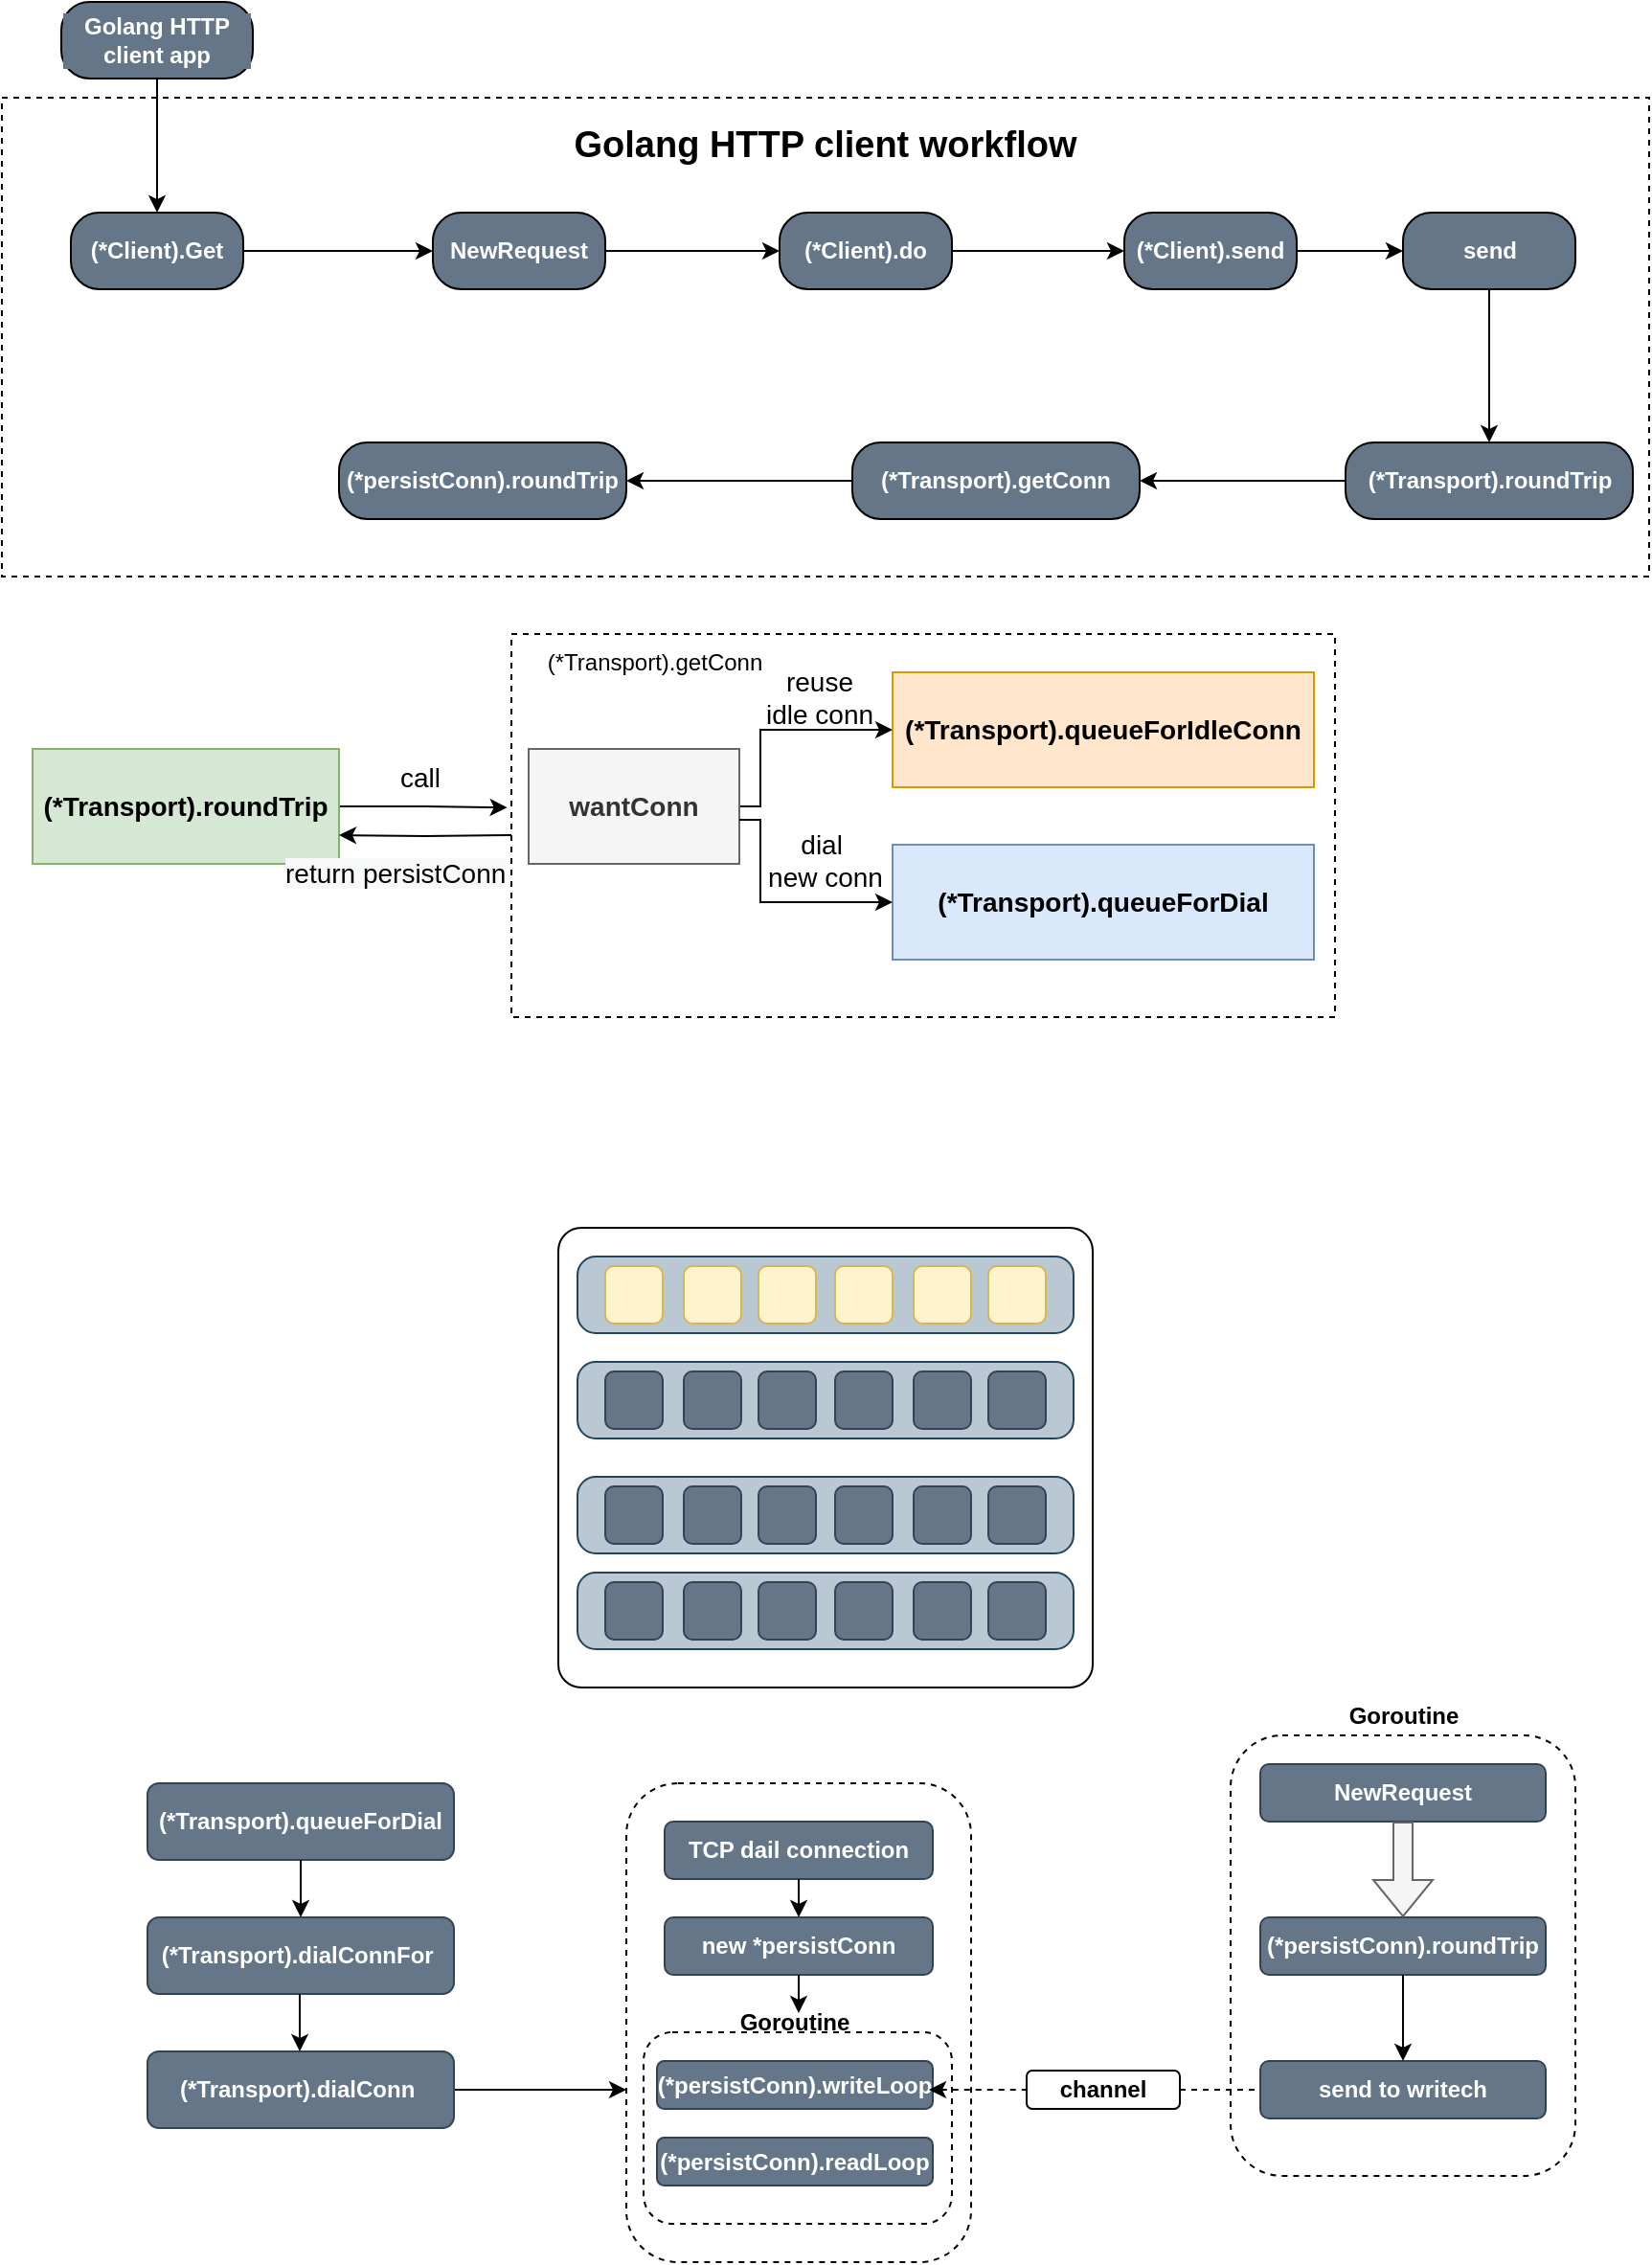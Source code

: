 <mxfile version="15.8.2" type="github">
  <diagram id="J2EWIxKZFVFp0aU-S5zG" name="Page-1">
    <mxGraphModel dx="1209" dy="1821" grid="1" gridSize="10" guides="1" tooltips="1" connect="1" arrows="1" fold="1" page="1" pageScale="1" pageWidth="827" pageHeight="1169" math="0" shadow="0">
      <root>
        <mxCell id="0" />
        <mxCell id="1" parent="0" />
        <mxCell id="nPq5z5EwJPDNXG9xJYMo-1" value="" style="rounded=0;whiteSpace=wrap;html=1;dashed=1;" vertex="1" parent="1">
          <mxGeometry x="24" y="40" width="860" height="250" as="geometry" />
        </mxCell>
        <mxCell id="6nx5Ef50IVuq_1JzivEW-11" value="" style="edgeStyle=orthogonalEdgeStyle;rounded=0;orthogonalLoop=1;jettySize=auto;html=1;entryX=-0.005;entryY=0.453;entryDx=0;entryDy=0;entryPerimeter=0;" parent="1" source="6nx5Ef50IVuq_1JzivEW-2" target="6nx5Ef50IVuq_1JzivEW-3" edge="1">
          <mxGeometry relative="1" as="geometry" />
        </mxCell>
        <mxCell id="6nx5Ef50IVuq_1JzivEW-2" value="(*Transport).roundTrip" style="rounded=1;whiteSpace=wrap;html=1;arcSize=0;fontSize=14;fontStyle=1;fillColor=#d5e8d4;strokeColor=#82b366;" parent="1" vertex="1">
          <mxGeometry x="40" y="380" width="160" height="60" as="geometry" />
        </mxCell>
        <mxCell id="6nx5Ef50IVuq_1JzivEW-3" value="" style="rounded=0;whiteSpace=wrap;html=1;dashed=1;" parent="1" vertex="1">
          <mxGeometry x="290" y="320" width="430" height="200" as="geometry" />
        </mxCell>
        <mxCell id="6nx5Ef50IVuq_1JzivEW-8" value="" style="edgeStyle=orthogonalEdgeStyle;rounded=0;orthogonalLoop=1;jettySize=auto;html=1;entryX=0;entryY=0.5;entryDx=0;entryDy=0;" parent="1" source="6nx5Ef50IVuq_1JzivEW-4" target="6nx5Ef50IVuq_1JzivEW-6" edge="1">
          <mxGeometry relative="1" as="geometry">
            <Array as="points">
              <mxPoint x="420" y="410" />
              <mxPoint x="420" y="370" />
            </Array>
          </mxGeometry>
        </mxCell>
        <mxCell id="6nx5Ef50IVuq_1JzivEW-4" value="wantConn" style="rounded=1;whiteSpace=wrap;html=1;arcSize=0;fontSize=14;fontStyle=1;fillColor=#f5f5f5;strokeColor=#666666;fontColor=#333333;" parent="1" vertex="1">
          <mxGeometry x="299" y="380" width="110" height="60" as="geometry" />
        </mxCell>
        <mxCell id="6nx5Ef50IVuq_1JzivEW-5" value="(*Transport).getConn" style="text;html=1;strokeColor=none;fillColor=none;align=center;verticalAlign=middle;whiteSpace=wrap;rounded=0;dashed=1;" parent="1" vertex="1">
          <mxGeometry x="300" y="320" width="130" height="30" as="geometry" />
        </mxCell>
        <mxCell id="6nx5Ef50IVuq_1JzivEW-6" value="(*Transport).queueForIdleConn" style="rounded=1;whiteSpace=wrap;html=1;arcSize=0;fontSize=14;fontStyle=1;fillColor=#ffe6cc;strokeColor=#d79b00;" parent="1" vertex="1">
          <mxGeometry x="489" y="340" width="220" height="60" as="geometry" />
        </mxCell>
        <mxCell id="6nx5Ef50IVuq_1JzivEW-7" value="(*Transport).queueForDial" style="rounded=1;whiteSpace=wrap;html=1;arcSize=0;fontSize=14;fontStyle=1;fillColor=#dae8fc;strokeColor=#6c8ebf;" parent="1" vertex="1">
          <mxGeometry x="489" y="430" width="220" height="60" as="geometry" />
        </mxCell>
        <mxCell id="6nx5Ef50IVuq_1JzivEW-10" value="" style="edgeStyle=orthogonalEdgeStyle;rounded=0;orthogonalLoop=1;jettySize=auto;html=1;entryX=0;entryY=0.5;entryDx=0;entryDy=0;" parent="1" target="6nx5Ef50IVuq_1JzivEW-7" edge="1">
          <mxGeometry relative="1" as="geometry">
            <mxPoint x="409" y="417" as="sourcePoint" />
            <mxPoint x="499" y="390" as="targetPoint" />
            <Array as="points">
              <mxPoint x="420" y="417" />
              <mxPoint x="420" y="460" />
            </Array>
          </mxGeometry>
        </mxCell>
        <mxCell id="6nx5Ef50IVuq_1JzivEW-12" value="" style="edgeStyle=orthogonalEdgeStyle;rounded=0;orthogonalLoop=1;jettySize=auto;html=1;entryX=1;entryY=0.75;entryDx=0;entryDy=0;" parent="1" target="6nx5Ef50IVuq_1JzivEW-2" edge="1">
          <mxGeometry relative="1" as="geometry">
            <mxPoint x="290" y="425" as="sourcePoint" />
            <mxPoint x="210" y="425" as="targetPoint" />
          </mxGeometry>
        </mxCell>
        <mxCell id="6nx5Ef50IVuq_1JzivEW-13" value="&lt;span style=&quot;color: rgb(0 , 0 , 0) ; font-family: &amp;#34;helvetica&amp;#34; ; font-size: 14px ; font-style: normal ; letter-spacing: normal ; text-indent: 0px ; text-transform: none ; word-spacing: 0px ; background-color: rgb(248 , 249 , 250) ; display: inline ; float: none&quot;&gt;return persistConn&lt;/span&gt;" style="text;whiteSpace=wrap;html=1;fontStyle=0;align=left;" parent="1" vertex="1">
          <mxGeometry x="170" y="430" width="140" height="30" as="geometry" />
        </mxCell>
        <mxCell id="6nx5Ef50IVuq_1JzivEW-14" value="&lt;div style=&quot;text-align: center&quot;&gt;&lt;span style=&quot;font-size: 14px&quot;&gt;&lt;font face=&quot;helvetica&quot;&gt;call&lt;/font&gt;&lt;/span&gt;&lt;/div&gt;" style="text;whiteSpace=wrap;html=1;fontStyle=0" parent="1" vertex="1">
          <mxGeometry x="230" y="380" width="30" height="30" as="geometry" />
        </mxCell>
        <mxCell id="6nx5Ef50IVuq_1JzivEW-16" value="&lt;div style=&quot;text-align: center&quot;&gt;&lt;span style=&quot;font-size: 14px&quot;&gt;&lt;font face=&quot;helvetica&quot;&gt;reuse idle conn&lt;/font&gt;&lt;/span&gt;&lt;/div&gt;" style="text;whiteSpace=wrap;html=1;fontStyle=0" parent="1" vertex="1">
          <mxGeometry x="420" y="330" width="60" height="30" as="geometry" />
        </mxCell>
        <mxCell id="6nx5Ef50IVuq_1JzivEW-17" value="&lt;div&gt;&lt;span style=&quot;font-size: 14px&quot;&gt;&lt;font face=&quot;helvetica&quot;&gt;dial&amp;nbsp;&lt;/font&gt;&lt;/span&gt;&lt;/div&gt;&lt;div&gt;&lt;span style=&quot;font-size: 14px&quot;&gt;&lt;font face=&quot;helvetica&quot;&gt;new conn&lt;/font&gt;&lt;/span&gt;&lt;/div&gt;" style="text;whiteSpace=wrap;html=1;fontStyle=0;align=center;" parent="1" vertex="1">
          <mxGeometry x="419" y="415" width="70" height="31" as="geometry" />
        </mxCell>
        <mxCell id="Hpju6PKB836rXU66gbII-5" value="" style="rounded=1;whiteSpace=wrap;html=1;fontColor=default;strokeColor=default;fillColor=default;arcSize=5;" parent="1" vertex="1">
          <mxGeometry x="314.5" y="630" width="279" height="240" as="geometry" />
        </mxCell>
        <mxCell id="Hpju6PKB836rXU66gbII-6" value="" style="rounded=1;whiteSpace=wrap;html=1;strokeColor=#23445d;fillColor=#bac8d3;arcSize=24;fontColor=default;" parent="1" vertex="1">
          <mxGeometry x="324.5" y="645" width="259" height="40" as="geometry" />
        </mxCell>
        <mxCell id="Hpju6PKB836rXU66gbII-8" value="" style="rounded=1;whiteSpace=wrap;html=1;strokeColor=#d6b656;fillColor=#fff2cc;fontColor=default;" parent="1" vertex="1">
          <mxGeometry x="339" y="650" width="30" height="30" as="geometry" />
        </mxCell>
        <mxCell id="Hpju6PKB836rXU66gbII-9" value="" style="rounded=1;whiteSpace=wrap;html=1;strokeColor=#d6b656;fillColor=#fff2cc;fontColor=default;" parent="1" vertex="1">
          <mxGeometry x="380" y="650" width="30" height="30" as="geometry" />
        </mxCell>
        <mxCell id="Hpju6PKB836rXU66gbII-10" value="" style="rounded=1;whiteSpace=wrap;html=1;strokeColor=#d6b656;fillColor=#fff2cc;fontColor=default;" parent="1" vertex="1">
          <mxGeometry x="419" y="650" width="30" height="30" as="geometry" />
        </mxCell>
        <mxCell id="Hpju6PKB836rXU66gbII-11" value="" style="rounded=1;whiteSpace=wrap;html=1;strokeColor=#d6b656;fillColor=#fff2cc;fontColor=default;" parent="1" vertex="1">
          <mxGeometry x="459" y="650" width="30" height="30" as="geometry" />
        </mxCell>
        <mxCell id="Hpju6PKB836rXU66gbII-12" value="" style="rounded=1;whiteSpace=wrap;html=1;strokeColor=#d6b656;fillColor=#fff2cc;fontColor=default;" parent="1" vertex="1">
          <mxGeometry x="500" y="650" width="30" height="30" as="geometry" />
        </mxCell>
        <mxCell id="Hpju6PKB836rXU66gbII-13" value="" style="rounded=1;whiteSpace=wrap;html=1;strokeColor=#d6b656;fillColor=#fff2cc;fontColor=default;" parent="1" vertex="1">
          <mxGeometry x="539" y="650" width="30" height="30" as="geometry" />
        </mxCell>
        <mxCell id="Hpju6PKB836rXU66gbII-14" value="" style="rounded=1;whiteSpace=wrap;html=1;strokeColor=#23445d;fillColor=#bac8d3;arcSize=24;fontColor=default;" parent="1" vertex="1">
          <mxGeometry x="324.5" y="700" width="259" height="40" as="geometry" />
        </mxCell>
        <mxCell id="Hpju6PKB836rXU66gbII-15" value="" style="rounded=1;whiteSpace=wrap;html=1;strokeColor=#314354;fillColor=#647687;fontColor=#ffffff;" parent="1" vertex="1">
          <mxGeometry x="339" y="705" width="30" height="30" as="geometry" />
        </mxCell>
        <mxCell id="Hpju6PKB836rXU66gbII-16" value="" style="rounded=1;whiteSpace=wrap;html=1;strokeColor=#314354;fillColor=#647687;fontColor=#ffffff;" parent="1" vertex="1">
          <mxGeometry x="380" y="705" width="30" height="30" as="geometry" />
        </mxCell>
        <mxCell id="Hpju6PKB836rXU66gbII-17" value="" style="rounded=1;whiteSpace=wrap;html=1;strokeColor=#314354;fillColor=#647687;fontColor=#ffffff;" parent="1" vertex="1">
          <mxGeometry x="419" y="705" width="30" height="30" as="geometry" />
        </mxCell>
        <mxCell id="Hpju6PKB836rXU66gbII-18" value="" style="rounded=1;whiteSpace=wrap;html=1;strokeColor=#314354;fillColor=#647687;fontColor=#ffffff;" parent="1" vertex="1">
          <mxGeometry x="459" y="705" width="30" height="30" as="geometry" />
        </mxCell>
        <mxCell id="Hpju6PKB836rXU66gbII-19" value="" style="rounded=1;whiteSpace=wrap;html=1;strokeColor=#314354;fillColor=#647687;fontColor=#ffffff;" parent="1" vertex="1">
          <mxGeometry x="500" y="705" width="30" height="30" as="geometry" />
        </mxCell>
        <mxCell id="Hpju6PKB836rXU66gbII-20" value="" style="rounded=1;whiteSpace=wrap;html=1;strokeColor=#314354;fillColor=#647687;fontColor=#ffffff;" parent="1" vertex="1">
          <mxGeometry x="539" y="705" width="30" height="30" as="geometry" />
        </mxCell>
        <mxCell id="Hpju6PKB836rXU66gbII-21" value="" style="rounded=1;whiteSpace=wrap;html=1;strokeColor=#23445d;fillColor=#bac8d3;arcSize=24;fontColor=default;" parent="1" vertex="1">
          <mxGeometry x="324.5" y="760" width="259" height="40" as="geometry" />
        </mxCell>
        <mxCell id="Hpju6PKB836rXU66gbII-22" value="" style="rounded=1;whiteSpace=wrap;html=1;strokeColor=#314354;fillColor=#647687;fontColor=#ffffff;" parent="1" vertex="1">
          <mxGeometry x="339" y="765" width="30" height="30" as="geometry" />
        </mxCell>
        <mxCell id="Hpju6PKB836rXU66gbII-23" value="" style="rounded=1;whiteSpace=wrap;html=1;strokeColor=#314354;fillColor=#647687;fontColor=#ffffff;" parent="1" vertex="1">
          <mxGeometry x="380" y="765" width="30" height="30" as="geometry" />
        </mxCell>
        <mxCell id="Hpju6PKB836rXU66gbII-24" value="" style="rounded=1;whiteSpace=wrap;html=1;strokeColor=#314354;fillColor=#647687;fontColor=#ffffff;" parent="1" vertex="1">
          <mxGeometry x="419" y="765" width="30" height="30" as="geometry" />
        </mxCell>
        <mxCell id="Hpju6PKB836rXU66gbII-25" value="" style="rounded=1;whiteSpace=wrap;html=1;strokeColor=#314354;fillColor=#647687;fontColor=#ffffff;" parent="1" vertex="1">
          <mxGeometry x="459" y="765" width="30" height="30" as="geometry" />
        </mxCell>
        <mxCell id="Hpju6PKB836rXU66gbII-26" value="" style="rounded=1;whiteSpace=wrap;html=1;strokeColor=#314354;fillColor=#647687;fontColor=#ffffff;" parent="1" vertex="1">
          <mxGeometry x="500" y="765" width="30" height="30" as="geometry" />
        </mxCell>
        <mxCell id="Hpju6PKB836rXU66gbII-27" value="" style="rounded=1;whiteSpace=wrap;html=1;strokeColor=#314354;fillColor=#647687;fontColor=#ffffff;" parent="1" vertex="1">
          <mxGeometry x="539" y="765" width="30" height="30" as="geometry" />
        </mxCell>
        <mxCell id="Hpju6PKB836rXU66gbII-28" value="" style="rounded=1;whiteSpace=wrap;html=1;strokeColor=#23445d;fillColor=#bac8d3;arcSize=24;fontColor=default;" parent="1" vertex="1">
          <mxGeometry x="324.5" y="810" width="259" height="40" as="geometry" />
        </mxCell>
        <mxCell id="Hpju6PKB836rXU66gbII-29" value="" style="rounded=1;whiteSpace=wrap;html=1;strokeColor=#314354;fillColor=#647687;fontColor=#ffffff;" parent="1" vertex="1">
          <mxGeometry x="339" y="815" width="30" height="30" as="geometry" />
        </mxCell>
        <mxCell id="Hpju6PKB836rXU66gbII-30" value="" style="rounded=1;whiteSpace=wrap;html=1;strokeColor=#314354;fillColor=#647687;fontColor=#ffffff;" parent="1" vertex="1">
          <mxGeometry x="380" y="815" width="30" height="30" as="geometry" />
        </mxCell>
        <mxCell id="Hpju6PKB836rXU66gbII-31" value="" style="rounded=1;whiteSpace=wrap;html=1;strokeColor=#314354;fillColor=#647687;fontColor=#ffffff;" parent="1" vertex="1">
          <mxGeometry x="419" y="815" width="30" height="30" as="geometry" />
        </mxCell>
        <mxCell id="Hpju6PKB836rXU66gbII-32" value="" style="rounded=1;whiteSpace=wrap;html=1;strokeColor=#314354;fillColor=#647687;fontColor=#ffffff;" parent="1" vertex="1">
          <mxGeometry x="459" y="815" width="30" height="30" as="geometry" />
        </mxCell>
        <mxCell id="Hpju6PKB836rXU66gbII-33" value="" style="rounded=1;whiteSpace=wrap;html=1;strokeColor=#314354;fillColor=#647687;fontColor=#ffffff;" parent="1" vertex="1">
          <mxGeometry x="500" y="815" width="30" height="30" as="geometry" />
        </mxCell>
        <mxCell id="Hpju6PKB836rXU66gbII-34" value="" style="rounded=1;whiteSpace=wrap;html=1;strokeColor=#314354;fillColor=#647687;fontColor=#ffffff;" parent="1" vertex="1">
          <mxGeometry x="539" y="815" width="30" height="30" as="geometry" />
        </mxCell>
        <mxCell id="pzGNESv07BAN-wGDjxDe-1" value="(*Transport).dialConnFor&amp;nbsp;" style="rounded=1;whiteSpace=wrap;html=1;fillColor=#647687;strokeColor=#314354;fontStyle=1;fontColor=#ffffff;" parent="1" vertex="1">
          <mxGeometry x="100" y="990" width="160" height="40" as="geometry" />
        </mxCell>
        <mxCell id="pzGNESv07BAN-wGDjxDe-2" value="(*Transport).queueForDial" style="rounded=1;whiteSpace=wrap;html=1;fillColor=#647687;strokeColor=#314354;fontStyle=1;fontColor=#ffffff;" parent="1" vertex="1">
          <mxGeometry x="100" y="920" width="160" height="40" as="geometry" />
        </mxCell>
        <mxCell id="pzGNESv07BAN-wGDjxDe-5" value="" style="edgeStyle=orthogonalEdgeStyle;rounded=0;orthogonalLoop=1;jettySize=auto;html=1;fontColor=default;strokeColor=default;labelBackgroundColor=default;" parent="1" source="pzGNESv07BAN-wGDjxDe-3" target="pzGNESv07BAN-wGDjxDe-4" edge="1">
          <mxGeometry relative="1" as="geometry">
            <Array as="points">
              <mxPoint x="340" y="1080" />
              <mxPoint x="340" y="1080" />
            </Array>
          </mxGeometry>
        </mxCell>
        <mxCell id="pzGNESv07BAN-wGDjxDe-3" value="(*Transport).dialConn&amp;nbsp;" style="rounded=1;whiteSpace=wrap;html=1;fillColor=#647687;strokeColor=#314354;fontStyle=1;fontColor=#ffffff;" parent="1" vertex="1">
          <mxGeometry x="100" y="1060" width="160" height="40" as="geometry" />
        </mxCell>
        <mxCell id="pzGNESv07BAN-wGDjxDe-4" value="" style="whiteSpace=wrap;html=1;rounded=1;fontStyle=1;strokeColor=default;fillColor=none;fontColor=default;dashed=1;" parent="1" vertex="1">
          <mxGeometry x="350" y="920" width="180" height="250" as="geometry" />
        </mxCell>
        <mxCell id="pzGNESv07BAN-wGDjxDe-6" value="TCP dail connection" style="rounded=1;whiteSpace=wrap;html=1;strokeColor=#314354;fillColor=#647687;fontColor=#ffffff;fontStyle=1" parent="1" vertex="1">
          <mxGeometry x="370" y="940" width="140" height="30" as="geometry" />
        </mxCell>
        <mxCell id="pzGNESv07BAN-wGDjxDe-9" value="" style="whiteSpace=wrap;html=1;rounded=1;fontStyle=1;strokeColor=default;fillColor=none;fontColor=default;dashed=1;" parent="1" vertex="1">
          <mxGeometry x="359" y="1050" width="161" height="100" as="geometry" />
        </mxCell>
        <mxCell id="pzGNESv07BAN-wGDjxDe-7" value="(*persistConn).writeLoop" style="rounded=1;whiteSpace=wrap;html=1;strokeColor=#314354;fillColor=#647687;fontColor=#ffffff;fontStyle=1" parent="1" vertex="1">
          <mxGeometry x="366" y="1065" width="144" height="25" as="geometry" />
        </mxCell>
        <mxCell id="pzGNESv07BAN-wGDjxDe-8" value="(*persistConn).readLoop" style="rounded=1;whiteSpace=wrap;html=1;strokeColor=#314354;fillColor=#647687;fontColor=#ffffff;fontStyle=1" parent="1" vertex="1">
          <mxGeometry x="366" y="1105" width="144" height="25" as="geometry" />
        </mxCell>
        <mxCell id="pzGNESv07BAN-wGDjxDe-10" value="Goroutine" style="text;html=1;strokeColor=none;fillColor=none;align=center;verticalAlign=middle;whiteSpace=wrap;rounded=0;dashed=1;fontColor=default;fontStyle=1" parent="1" vertex="1">
          <mxGeometry x="408" y="1030" width="60" height="30" as="geometry" />
        </mxCell>
        <mxCell id="pzGNESv07BAN-wGDjxDe-12" value="(*persistConn).roundTrip" style="rounded=1;whiteSpace=wrap;html=1;strokeColor=#314354;fillColor=#647687;fontColor=#ffffff;fontStyle=1" parent="1" vertex="1">
          <mxGeometry x="681" y="990" width="149" height="30" as="geometry" />
        </mxCell>
        <mxCell id="pzGNESv07BAN-wGDjxDe-13" value="send to writech" style="rounded=1;whiteSpace=wrap;html=1;strokeColor=#314354;fillColor=#647687;fontColor=#ffffff;fontStyle=1" parent="1" vertex="1">
          <mxGeometry x="681" y="1065" width="149" height="30" as="geometry" />
        </mxCell>
        <mxCell id="pzGNESv07BAN-wGDjxDe-17" value="" style="endArrow=classic;html=1;rounded=0;labelBackgroundColor=default;fontColor=default;strokeColor=default;entryX=0.5;entryY=0;entryDx=0;entryDy=0;exitX=0.5;exitY=1;exitDx=0;exitDy=0;" parent="1" source="pzGNESv07BAN-wGDjxDe-12" target="pzGNESv07BAN-wGDjxDe-13" edge="1">
          <mxGeometry width="50" height="50" relative="1" as="geometry">
            <mxPoint x="671" y="980" as="sourcePoint" />
            <mxPoint x="761" y="1000" as="targetPoint" />
          </mxGeometry>
        </mxCell>
        <mxCell id="pzGNESv07BAN-wGDjxDe-24" value="channel" style="rounded=1;whiteSpace=wrap;html=1;fontColor=default;strokeColor=default;fillColor=none;fontStyle=1" parent="1" vertex="1">
          <mxGeometry x="559" y="1070" width="80" height="20" as="geometry" />
        </mxCell>
        <mxCell id="pzGNESv07BAN-wGDjxDe-25" value="" style="endArrow=none;html=1;rounded=0;labelBackgroundColor=default;fontColor=default;strokeColor=default;entryX=0;entryY=0.5;entryDx=0;entryDy=0;dashed=1;startArrow=classic;startFill=1;" parent="1" target="pzGNESv07BAN-wGDjxDe-24" edge="1">
          <mxGeometry width="50" height="50" relative="1" as="geometry">
            <mxPoint x="508" y="1080" as="sourcePoint" />
            <mxPoint x="538" y="1080" as="targetPoint" />
          </mxGeometry>
        </mxCell>
        <mxCell id="pzGNESv07BAN-wGDjxDe-27" value="" style="endArrow=none;dashed=1;html=1;strokeWidth=1;rounded=0;labelBackgroundColor=default;fontColor=default;exitX=1;exitY=0.5;exitDx=0;exitDy=0;strokeColor=default;entryX=0;entryY=0.5;entryDx=0;entryDy=0;" parent="1" source="pzGNESv07BAN-wGDjxDe-24" target="pzGNESv07BAN-wGDjxDe-13" edge="1">
          <mxGeometry width="50" height="50" relative="1" as="geometry">
            <mxPoint x="667" y="1070" as="sourcePoint" />
            <mxPoint x="488" y="990" as="targetPoint" />
          </mxGeometry>
        </mxCell>
        <mxCell id="pzGNESv07BAN-wGDjxDe-28" value="" style="endArrow=classic;html=1;rounded=0;labelBackgroundColor=default;fontColor=default;strokeColor=default;strokeWidth=1;exitX=0.5;exitY=1;exitDx=0;exitDy=0;entryX=0.5;entryY=0;entryDx=0;entryDy=0;" parent="1" source="pzGNESv07BAN-wGDjxDe-2" target="pzGNESv07BAN-wGDjxDe-1" edge="1">
          <mxGeometry width="50" height="50" relative="1" as="geometry">
            <mxPoint x="390" y="950" as="sourcePoint" />
            <mxPoint x="440" y="900" as="targetPoint" />
          </mxGeometry>
        </mxCell>
        <mxCell id="pzGNESv07BAN-wGDjxDe-29" value="" style="endArrow=classic;html=1;rounded=0;labelBackgroundColor=default;fontColor=default;strokeColor=default;strokeWidth=1;exitX=0.5;exitY=1;exitDx=0;exitDy=0;entryX=0.5;entryY=0;entryDx=0;entryDy=0;" parent="1" edge="1">
          <mxGeometry width="50" height="50" relative="1" as="geometry">
            <mxPoint x="179.5" y="1030" as="sourcePoint" />
            <mxPoint x="179.5" y="1060" as="targetPoint" />
          </mxGeometry>
        </mxCell>
        <mxCell id="pzGNESv07BAN-wGDjxDe-36" value="NewRequest" style="rounded=1;whiteSpace=wrap;html=1;strokeColor=#314354;fillColor=#647687;fontColor=#ffffff;fontStyle=1" parent="1" vertex="1">
          <mxGeometry x="681" y="910" width="149" height="30" as="geometry" />
        </mxCell>
        <mxCell id="pzGNESv07BAN-wGDjxDe-38" value="" style="shape=flexArrow;endArrow=classic;html=1;rounded=0;labelBackgroundColor=default;fontColor=default;strokeColor=#666666;strokeWidth=1;exitX=0.5;exitY=1;exitDx=0;exitDy=0;fillColor=#f5f5f5;entryX=0.5;entryY=0;entryDx=0;entryDy=0;" parent="1" source="pzGNESv07BAN-wGDjxDe-36" edge="1">
          <mxGeometry width="50" height="50" relative="1" as="geometry">
            <mxPoint x="438" y="1000" as="sourcePoint" />
            <mxPoint x="755.5" y="990" as="targetPoint" />
          </mxGeometry>
        </mxCell>
        <mxCell id="pzGNESv07BAN-wGDjxDe-44" value="new *persistConn" style="rounded=1;whiteSpace=wrap;html=1;strokeColor=#314354;fillColor=#647687;fontColor=#ffffff;fontStyle=1" parent="1" vertex="1">
          <mxGeometry x="370" y="990" width="140" height="30" as="geometry" />
        </mxCell>
        <mxCell id="pzGNESv07BAN-wGDjxDe-45" value="" style="endArrow=classic;html=1;rounded=0;labelBackgroundColor=default;fontColor=default;strokeColor=default;strokeWidth=1;exitX=0.5;exitY=1;exitDx=0;exitDy=0;" parent="1" source="pzGNESv07BAN-wGDjxDe-6" target="pzGNESv07BAN-wGDjxDe-44" edge="1">
          <mxGeometry width="50" height="50" relative="1" as="geometry">
            <mxPoint x="390" y="940" as="sourcePoint" />
            <mxPoint x="440" y="890" as="targetPoint" />
          </mxGeometry>
        </mxCell>
        <mxCell id="pzGNESv07BAN-wGDjxDe-48" value="" style="whiteSpace=wrap;html=1;rounded=1;fontStyle=1;strokeColor=default;fillColor=none;fontColor=default;dashed=1;" parent="1" vertex="1">
          <mxGeometry x="665.5" y="895" width="180" height="230" as="geometry" />
        </mxCell>
        <mxCell id="pzGNESv07BAN-wGDjxDe-47" value="" style="endArrow=classic;html=1;rounded=0;labelBackgroundColor=default;fontColor=default;strokeColor=default;strokeWidth=1;exitX=0.5;exitY=1;exitDx=0;exitDy=0;entryX=0.533;entryY=0.333;entryDx=0;entryDy=0;entryPerimeter=0;" parent="1" source="pzGNESv07BAN-wGDjxDe-44" target="pzGNESv07BAN-wGDjxDe-10" edge="1">
          <mxGeometry width="50" height="50" relative="1" as="geometry">
            <mxPoint x="390" y="940" as="sourcePoint" />
            <mxPoint x="440" y="890" as="targetPoint" />
          </mxGeometry>
        </mxCell>
        <mxCell id="pzGNESv07BAN-wGDjxDe-49" value="Goroutine" style="text;html=1;strokeColor=none;fillColor=none;align=center;verticalAlign=middle;whiteSpace=wrap;rounded=0;dashed=1;fontColor=default;fontStyle=1" parent="1" vertex="1">
          <mxGeometry x="725.5" y="870" width="60" height="30" as="geometry" />
        </mxCell>
        <mxCell id="GXO4SjL9WCgsoghpwDpz-4" value="" style="edgeStyle=orthogonalEdgeStyle;rounded=0;orthogonalLoop=1;jettySize=auto;html=1;fontColor=#FFFFFF;" parent="1" source="GXO4SjL9WCgsoghpwDpz-2" target="GXO4SjL9WCgsoghpwDpz-3" edge="1">
          <mxGeometry relative="1" as="geometry" />
        </mxCell>
        <mxCell id="GXO4SjL9WCgsoghpwDpz-2" value="Golang HTTP client app" style="rounded=1;whiteSpace=wrap;html=1;labelBackgroundColor=#647687;fontColor=#FFFFFF;fillColor=#647687;align=center;verticalAlign=middle;arcSize=37;fontStyle=1" parent="1" vertex="1">
          <mxGeometry x="55" y="-10" width="100" height="40" as="geometry" />
        </mxCell>
        <mxCell id="GXO4SjL9WCgsoghpwDpz-6" value="" style="edgeStyle=orthogonalEdgeStyle;rounded=0;orthogonalLoop=1;jettySize=auto;html=1;fontColor=#FFFFFF;" parent="1" source="GXO4SjL9WCgsoghpwDpz-3" target="GXO4SjL9WCgsoghpwDpz-5" edge="1">
          <mxGeometry relative="1" as="geometry" />
        </mxCell>
        <mxCell id="GXO4SjL9WCgsoghpwDpz-3" value="(*Client).Get" style="rounded=1;whiteSpace=wrap;html=1;labelBackgroundColor=#647687;fontColor=#FFFFFF;fillColor=#647687;align=center;verticalAlign=middle;arcSize=37;fontStyle=1" parent="1" vertex="1">
          <mxGeometry x="60" y="100" width="90" height="40" as="geometry" />
        </mxCell>
        <mxCell id="GXO4SjL9WCgsoghpwDpz-8" value="" style="edgeStyle=orthogonalEdgeStyle;rounded=0;orthogonalLoop=1;jettySize=auto;html=1;fontColor=#FFFFFF;" parent="1" source="GXO4SjL9WCgsoghpwDpz-5" target="GXO4SjL9WCgsoghpwDpz-7" edge="1">
          <mxGeometry relative="1" as="geometry" />
        </mxCell>
        <mxCell id="GXO4SjL9WCgsoghpwDpz-5" value="NewRequest" style="rounded=1;whiteSpace=wrap;html=1;labelBackgroundColor=#647687;fontColor=#FFFFFF;fillColor=#647687;align=center;verticalAlign=middle;arcSize=37;fontStyle=1" parent="1" vertex="1">
          <mxGeometry x="249" y="100" width="90" height="40" as="geometry" />
        </mxCell>
        <mxCell id="GXO4SjL9WCgsoghpwDpz-10" value="" style="edgeStyle=orthogonalEdgeStyle;rounded=0;orthogonalLoop=1;jettySize=auto;html=1;fontColor=#FFFFFF;" parent="1" source="GXO4SjL9WCgsoghpwDpz-7" target="GXO4SjL9WCgsoghpwDpz-9" edge="1">
          <mxGeometry relative="1" as="geometry" />
        </mxCell>
        <mxCell id="GXO4SjL9WCgsoghpwDpz-7" value="(*Client).do" style="rounded=1;whiteSpace=wrap;html=1;labelBackgroundColor=#647687;fontColor=#FFFFFF;fillColor=#647687;align=center;verticalAlign=middle;arcSize=37;fontStyle=1" parent="1" vertex="1">
          <mxGeometry x="430" y="100" width="90" height="40" as="geometry" />
        </mxCell>
        <mxCell id="GXO4SjL9WCgsoghpwDpz-12" value="" style="edgeStyle=orthogonalEdgeStyle;rounded=0;orthogonalLoop=1;jettySize=auto;html=1;fontColor=#FFFFFF;" parent="1" source="GXO4SjL9WCgsoghpwDpz-9" target="GXO4SjL9WCgsoghpwDpz-11" edge="1">
          <mxGeometry relative="1" as="geometry" />
        </mxCell>
        <mxCell id="GXO4SjL9WCgsoghpwDpz-9" value="(*Client).send" style="rounded=1;whiteSpace=wrap;html=1;labelBackgroundColor=#647687;fontColor=#FFFFFF;fillColor=#647687;align=center;verticalAlign=middle;arcSize=37;fontStyle=1" parent="1" vertex="1">
          <mxGeometry x="610" y="100" width="90" height="40" as="geometry" />
        </mxCell>
        <mxCell id="GXO4SjL9WCgsoghpwDpz-14" value="" style="edgeStyle=orthogonalEdgeStyle;rounded=0;orthogonalLoop=1;jettySize=auto;html=1;fontColor=#FFFFFF;" parent="1" source="GXO4SjL9WCgsoghpwDpz-11" target="GXO4SjL9WCgsoghpwDpz-13" edge="1">
          <mxGeometry relative="1" as="geometry" />
        </mxCell>
        <mxCell id="GXO4SjL9WCgsoghpwDpz-11" value="send" style="rounded=1;whiteSpace=wrap;html=1;labelBackgroundColor=#647687;fontColor=#FFFFFF;fillColor=#647687;align=center;verticalAlign=middle;arcSize=37;fontStyle=1" parent="1" vertex="1">
          <mxGeometry x="755.5" y="100" width="90" height="40" as="geometry" />
        </mxCell>
        <mxCell id="GXO4SjL9WCgsoghpwDpz-16" value="" style="edgeStyle=orthogonalEdgeStyle;rounded=0;orthogonalLoop=1;jettySize=auto;html=1;fontColor=#FFFFFF;" parent="1" source="GXO4SjL9WCgsoghpwDpz-13" target="GXO4SjL9WCgsoghpwDpz-15" edge="1">
          <mxGeometry relative="1" as="geometry" />
        </mxCell>
        <mxCell id="GXO4SjL9WCgsoghpwDpz-13" value="(*Transport).roundTrip" style="rounded=1;whiteSpace=wrap;html=1;labelBackgroundColor=#647687;fontColor=#FFFFFF;fillColor=#647687;align=center;verticalAlign=middle;arcSize=37;fontStyle=1" parent="1" vertex="1">
          <mxGeometry x="725.5" y="220" width="150" height="40" as="geometry" />
        </mxCell>
        <mxCell id="GXO4SjL9WCgsoghpwDpz-18" value="" style="edgeStyle=orthogonalEdgeStyle;rounded=0;orthogonalLoop=1;jettySize=auto;html=1;fontColor=#FFFFFF;" parent="1" source="GXO4SjL9WCgsoghpwDpz-15" target="GXO4SjL9WCgsoghpwDpz-17" edge="1">
          <mxGeometry relative="1" as="geometry" />
        </mxCell>
        <mxCell id="GXO4SjL9WCgsoghpwDpz-15" value="(*Transport).getConn" style="rounded=1;whiteSpace=wrap;html=1;labelBackgroundColor=#647687;fontColor=#FFFFFF;fillColor=#647687;align=center;verticalAlign=middle;arcSize=37;fontStyle=1" parent="1" vertex="1">
          <mxGeometry x="468" y="220" width="150" height="40" as="geometry" />
        </mxCell>
        <mxCell id="GXO4SjL9WCgsoghpwDpz-17" value="(*persistConn).roundTrip" style="rounded=1;whiteSpace=wrap;html=1;labelBackgroundColor=#647687;fontColor=#FFFFFF;fillColor=#647687;align=center;verticalAlign=middle;arcSize=37;fontStyle=1" parent="1" vertex="1">
          <mxGeometry x="200" y="220" width="150" height="40" as="geometry" />
        </mxCell>
        <mxCell id="nPq5z5EwJPDNXG9xJYMo-4" value="Golang HTTP client workflow" style="text;html=1;strokeColor=none;fillColor=none;align=center;verticalAlign=middle;whiteSpace=wrap;rounded=0;dashed=1;fontSize=19;fontStyle=1" vertex="1" parent="1">
          <mxGeometry x="318.25" y="50" width="271.5" height="30" as="geometry" />
        </mxCell>
      </root>
    </mxGraphModel>
  </diagram>
</mxfile>
